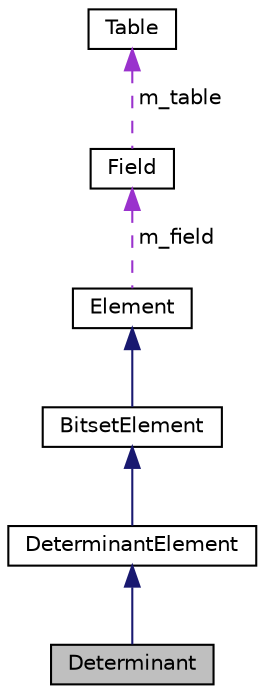 digraph "Determinant"
{
  edge [fontname="Helvetica",fontsize="10",labelfontname="Helvetica",labelfontsize="10"];
  node [fontname="Helvetica",fontsize="10",shape=record];
  Node1 [label="Determinant",height=0.2,width=0.4,color="black", fillcolor="grey75", style="filled", fontcolor="black"];
  Node2 -> Node1 [dir="back",color="midnightblue",fontsize="10",style="solid"];
  Node2 [label="DeterminantElement",height=0.2,width=0.4,color="black", fillcolor="white", style="filled",URL="$classDeterminantElement.html"];
  Node3 -> Node2 [dir="back",color="midnightblue",fontsize="10",style="solid"];
  Node3 [label="BitsetElement",height=0.2,width=0.4,color="black", fillcolor="white", style="filled",URL="$classBitsetElement.html"];
  Node4 -> Node3 [dir="back",color="midnightblue",fontsize="10",style="solid"];
  Node4 [label="Element",height=0.2,width=0.4,color="black", fillcolor="white", style="filled",URL="$classElement.html"];
  Node5 -> Node4 [dir="back",color="darkorchid3",fontsize="10",style="dashed",label=" m_field" ];
  Node5 [label="Field",height=0.2,width=0.4,color="black", fillcolor="white", style="filled",URL="$classField.html"];
  Node6 -> Node5 [dir="back",color="darkorchid3",fontsize="10",style="dashed",label=" m_table" ];
  Node6 [label="Table",height=0.2,width=0.4,color="black", fillcolor="white", style="filled",URL="$classTable.html"];
}
